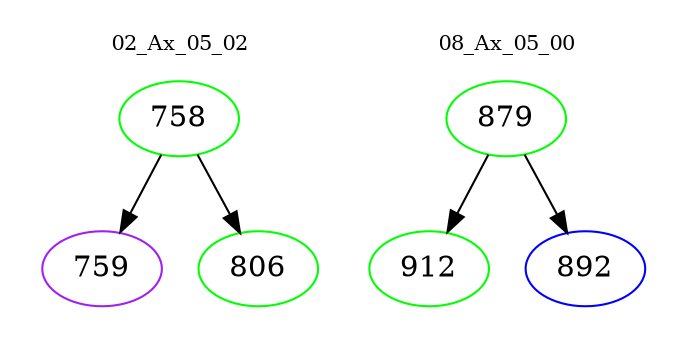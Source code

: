 digraph{
subgraph cluster_0 {
color = white
label = "02_Ax_05_02";
fontsize=10;
T0_758 [label="758", color="green"]
T0_758 -> T0_759 [color="black"]
T0_759 [label="759", color="purple"]
T0_758 -> T0_806 [color="black"]
T0_806 [label="806", color="green"]
}
subgraph cluster_1 {
color = white
label = "08_Ax_05_00";
fontsize=10;
T1_879 [label="879", color="green"]
T1_879 -> T1_912 [color="black"]
T1_912 [label="912", color="green"]
T1_879 -> T1_892 [color="black"]
T1_892 [label="892", color="blue"]
}
}
